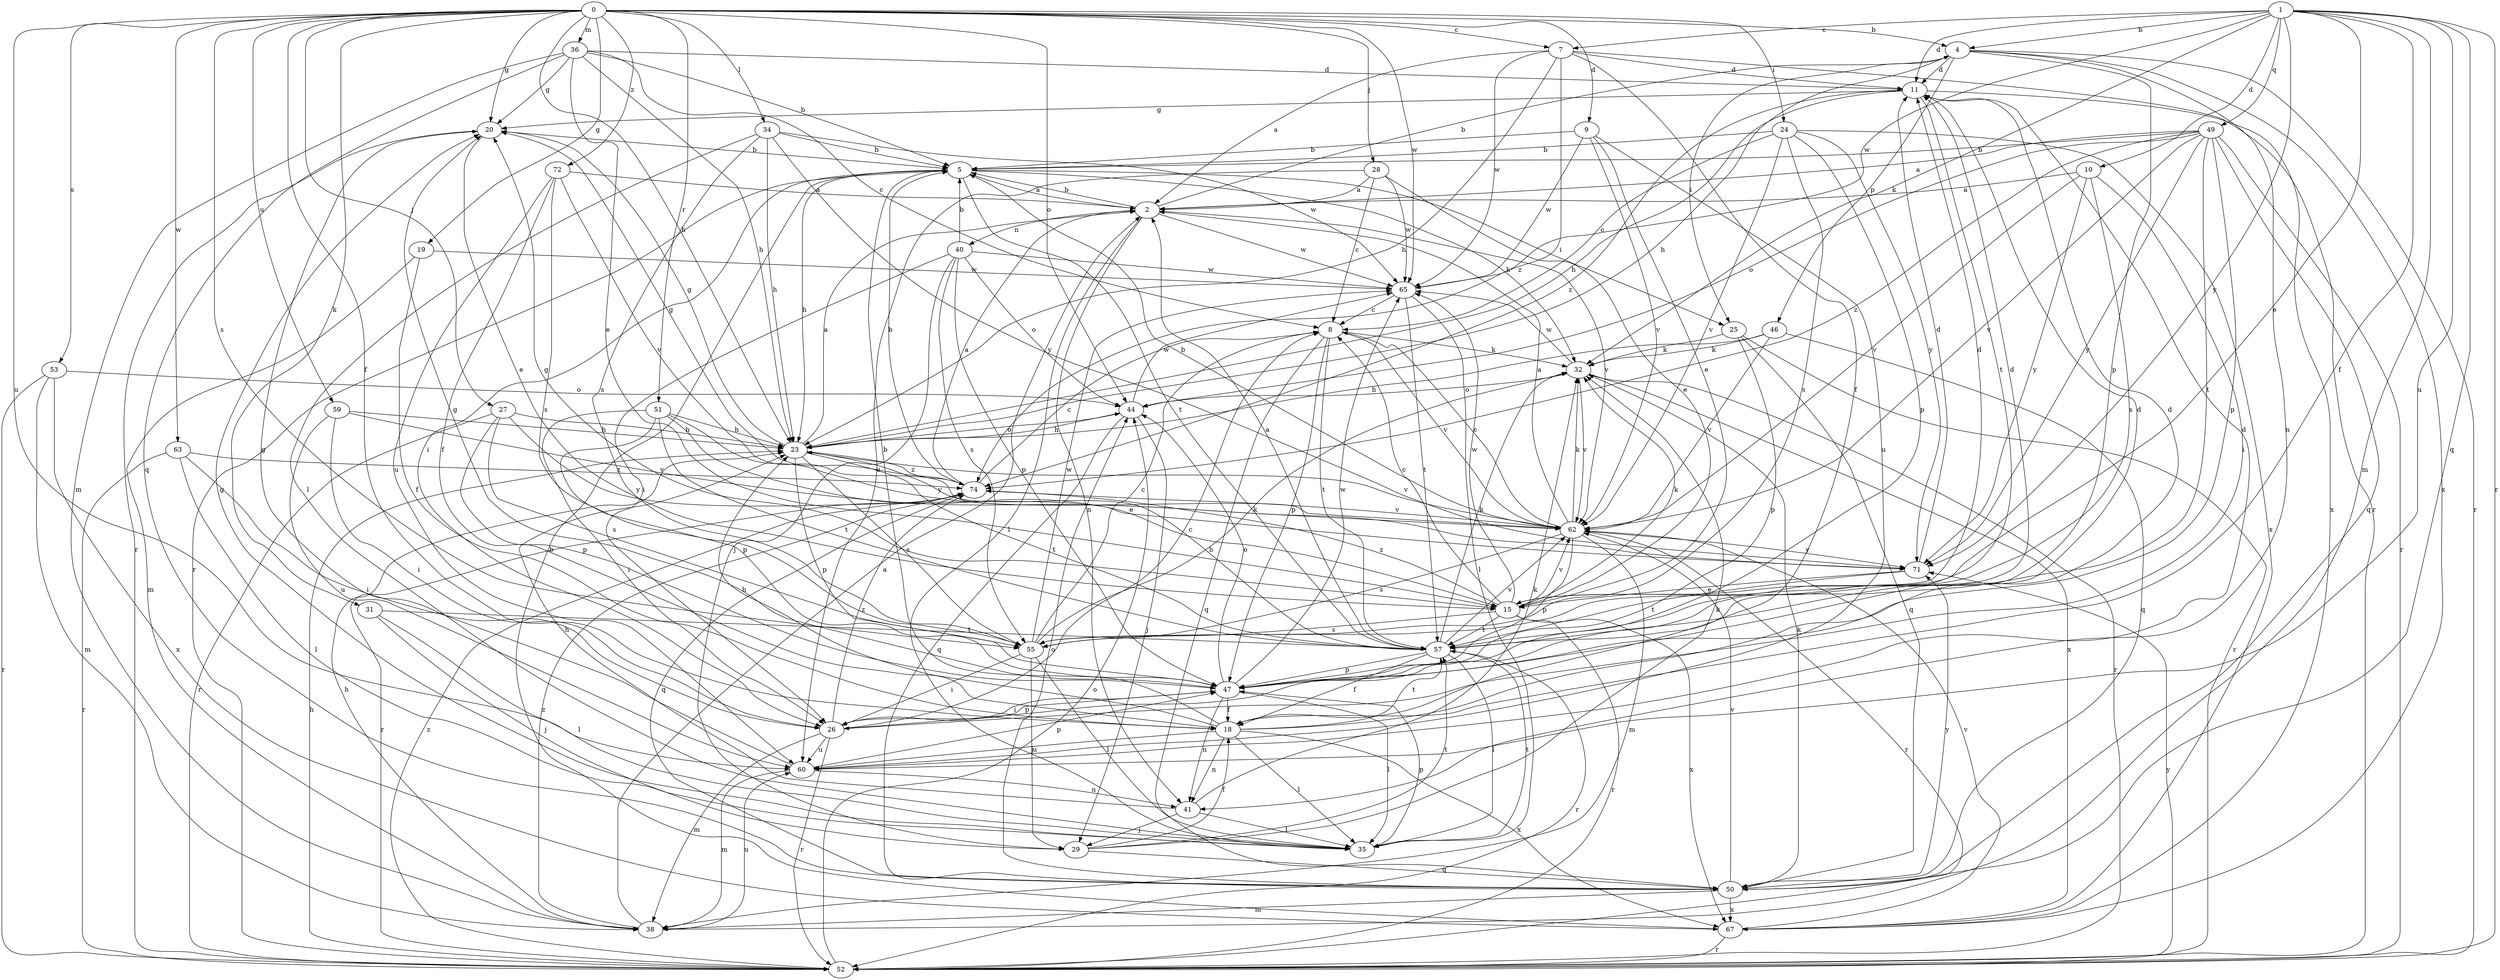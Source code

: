 strict digraph  {
0;
1;
2;
4;
5;
7;
8;
9;
10;
11;
15;
18;
19;
20;
23;
24;
25;
26;
27;
28;
29;
31;
32;
34;
35;
36;
38;
40;
41;
44;
46;
47;
49;
50;
51;
52;
53;
55;
57;
59;
60;
62;
63;
65;
67;
71;
72;
74;
0 -> 4  [label=b];
0 -> 7  [label=c];
0 -> 9  [label=d];
0 -> 18  [label=f];
0 -> 19  [label=g];
0 -> 20  [label=g];
0 -> 23  [label=h];
0 -> 24  [label=i];
0 -> 27  [label=j];
0 -> 28  [label=j];
0 -> 31  [label=k];
0 -> 34  [label=l];
0 -> 36  [label=m];
0 -> 44  [label=o];
0 -> 51  [label=r];
0 -> 53  [label=s];
0 -> 55  [label=s];
0 -> 59  [label=u];
0 -> 60  [label=u];
0 -> 63  [label=w];
0 -> 65  [label=w];
0 -> 72  [label=z];
1 -> 4  [label=b];
1 -> 7  [label=c];
1 -> 10  [label=d];
1 -> 11  [label=d];
1 -> 15  [label=e];
1 -> 18  [label=f];
1 -> 32  [label=k];
1 -> 38  [label=m];
1 -> 49  [label=q];
1 -> 50  [label=q];
1 -> 52  [label=r];
1 -> 60  [label=u];
1 -> 65  [label=w];
1 -> 71  [label=y];
2 -> 4  [label=b];
2 -> 5  [label=b];
2 -> 35  [label=l];
2 -> 40  [label=n];
2 -> 41  [label=n];
2 -> 62  [label=v];
2 -> 65  [label=w];
4 -> 11  [label=d];
4 -> 23  [label=h];
4 -> 25  [label=i];
4 -> 41  [label=n];
4 -> 46  [label=p];
4 -> 47  [label=p];
4 -> 52  [label=r];
4 -> 67  [label=x];
5 -> 2  [label=a];
5 -> 23  [label=h];
5 -> 25  [label=i];
5 -> 26  [label=i];
5 -> 32  [label=k];
5 -> 52  [label=r];
5 -> 57  [label=t];
7 -> 2  [label=a];
7 -> 11  [label=d];
7 -> 18  [label=f];
7 -> 23  [label=h];
7 -> 52  [label=r];
7 -> 65  [label=w];
7 -> 74  [label=z];
8 -> 32  [label=k];
8 -> 47  [label=p];
8 -> 50  [label=q];
8 -> 57  [label=t];
8 -> 62  [label=v];
9 -> 5  [label=b];
9 -> 15  [label=e];
9 -> 60  [label=u];
9 -> 62  [label=v];
9 -> 65  [label=w];
10 -> 2  [label=a];
10 -> 26  [label=i];
10 -> 55  [label=s];
10 -> 62  [label=v];
10 -> 71  [label=y];
11 -> 20  [label=g];
11 -> 23  [label=h];
11 -> 57  [label=t];
11 -> 67  [label=x];
11 -> 74  [label=z];
15 -> 8  [label=c];
15 -> 11  [label=d];
15 -> 20  [label=g];
15 -> 32  [label=k];
15 -> 52  [label=r];
15 -> 55  [label=s];
15 -> 57  [label=t];
15 -> 62  [label=v];
15 -> 65  [label=w];
15 -> 67  [label=x];
15 -> 74  [label=z];
18 -> 5  [label=b];
18 -> 11  [label=d];
18 -> 23  [label=h];
18 -> 35  [label=l];
18 -> 41  [label=n];
18 -> 57  [label=t];
18 -> 60  [label=u];
18 -> 67  [label=x];
19 -> 18  [label=f];
19 -> 38  [label=m];
19 -> 65  [label=w];
20 -> 5  [label=b];
20 -> 15  [label=e];
20 -> 52  [label=r];
23 -> 2  [label=a];
23 -> 20  [label=g];
23 -> 44  [label=o];
23 -> 47  [label=p];
23 -> 55  [label=s];
23 -> 57  [label=t];
23 -> 62  [label=v];
23 -> 74  [label=z];
24 -> 5  [label=b];
24 -> 8  [label=c];
24 -> 47  [label=p];
24 -> 55  [label=s];
24 -> 62  [label=v];
24 -> 67  [label=x];
24 -> 71  [label=y];
25 -> 32  [label=k];
25 -> 47  [label=p];
25 -> 50  [label=q];
25 -> 52  [label=r];
26 -> 8  [label=c];
26 -> 11  [label=d];
26 -> 38  [label=m];
26 -> 47  [label=p];
26 -> 52  [label=r];
26 -> 60  [label=u];
26 -> 74  [label=z];
27 -> 23  [label=h];
27 -> 47  [label=p];
27 -> 52  [label=r];
27 -> 55  [label=s];
27 -> 71  [label=y];
28 -> 2  [label=a];
28 -> 8  [label=c];
28 -> 15  [label=e];
28 -> 60  [label=u];
28 -> 65  [label=w];
29 -> 18  [label=f];
29 -> 32  [label=k];
29 -> 50  [label=q];
29 -> 57  [label=t];
31 -> 29  [label=j];
31 -> 35  [label=l];
31 -> 57  [label=t];
32 -> 44  [label=o];
32 -> 52  [label=r];
32 -> 62  [label=v];
32 -> 65  [label=w];
32 -> 67  [label=x];
34 -> 5  [label=b];
34 -> 23  [label=h];
34 -> 35  [label=l];
34 -> 55  [label=s];
34 -> 65  [label=w];
34 -> 71  [label=y];
35 -> 20  [label=g];
35 -> 47  [label=p];
35 -> 57  [label=t];
36 -> 5  [label=b];
36 -> 8  [label=c];
36 -> 11  [label=d];
36 -> 15  [label=e];
36 -> 20  [label=g];
36 -> 23  [label=h];
36 -> 38  [label=m];
36 -> 50  [label=q];
38 -> 2  [label=a];
38 -> 23  [label=h];
38 -> 60  [label=u];
38 -> 74  [label=z];
40 -> 5  [label=b];
40 -> 26  [label=i];
40 -> 29  [label=j];
40 -> 44  [label=o];
40 -> 47  [label=p];
40 -> 55  [label=s];
40 -> 65  [label=w];
41 -> 23  [label=h];
41 -> 29  [label=j];
41 -> 32  [label=k];
41 -> 35  [label=l];
44 -> 23  [label=h];
44 -> 29  [label=j];
44 -> 50  [label=q];
44 -> 65  [label=w];
46 -> 23  [label=h];
46 -> 32  [label=k];
46 -> 50  [label=q];
46 -> 62  [label=v];
47 -> 18  [label=f];
47 -> 20  [label=g];
47 -> 26  [label=i];
47 -> 35  [label=l];
47 -> 41  [label=n];
47 -> 44  [label=o];
47 -> 65  [label=w];
49 -> 2  [label=a];
49 -> 5  [label=b];
49 -> 44  [label=o];
49 -> 47  [label=p];
49 -> 50  [label=q];
49 -> 52  [label=r];
49 -> 57  [label=t];
49 -> 62  [label=v];
49 -> 71  [label=y];
49 -> 74  [label=z];
50 -> 32  [label=k];
50 -> 38  [label=m];
50 -> 44  [label=o];
50 -> 62  [label=v];
50 -> 67  [label=x];
50 -> 71  [label=y];
51 -> 15  [label=e];
51 -> 23  [label=h];
51 -> 26  [label=i];
51 -> 47  [label=p];
51 -> 57  [label=t];
51 -> 71  [label=y];
52 -> 23  [label=h];
52 -> 44  [label=o];
52 -> 71  [label=y];
52 -> 74  [label=z];
53 -> 38  [label=m];
53 -> 44  [label=o];
53 -> 52  [label=r];
53 -> 67  [label=x];
55 -> 8  [label=c];
55 -> 26  [label=i];
55 -> 29  [label=j];
55 -> 32  [label=k];
55 -> 35  [label=l];
55 -> 65  [label=w];
57 -> 2  [label=a];
57 -> 11  [label=d];
57 -> 18  [label=f];
57 -> 23  [label=h];
57 -> 32  [label=k];
57 -> 35  [label=l];
57 -> 47  [label=p];
57 -> 52  [label=r];
57 -> 62  [label=v];
59 -> 23  [label=h];
59 -> 26  [label=i];
59 -> 60  [label=u];
59 -> 62  [label=v];
60 -> 11  [label=d];
60 -> 20  [label=g];
60 -> 38  [label=m];
60 -> 41  [label=n];
60 -> 47  [label=p];
62 -> 2  [label=a];
62 -> 5  [label=b];
62 -> 8  [label=c];
62 -> 32  [label=k];
62 -> 38  [label=m];
62 -> 47  [label=p];
62 -> 52  [label=r];
62 -> 55  [label=s];
62 -> 71  [label=y];
63 -> 26  [label=i];
63 -> 35  [label=l];
63 -> 52  [label=r];
63 -> 74  [label=z];
65 -> 8  [label=c];
65 -> 35  [label=l];
65 -> 57  [label=t];
67 -> 5  [label=b];
67 -> 52  [label=r];
67 -> 62  [label=v];
71 -> 11  [label=d];
71 -> 15  [label=e];
71 -> 57  [label=t];
72 -> 2  [label=a];
72 -> 18  [label=f];
72 -> 55  [label=s];
72 -> 60  [label=u];
72 -> 62  [label=v];
74 -> 2  [label=a];
74 -> 5  [label=b];
74 -> 8  [label=c];
74 -> 20  [label=g];
74 -> 50  [label=q];
74 -> 52  [label=r];
74 -> 62  [label=v];
}
